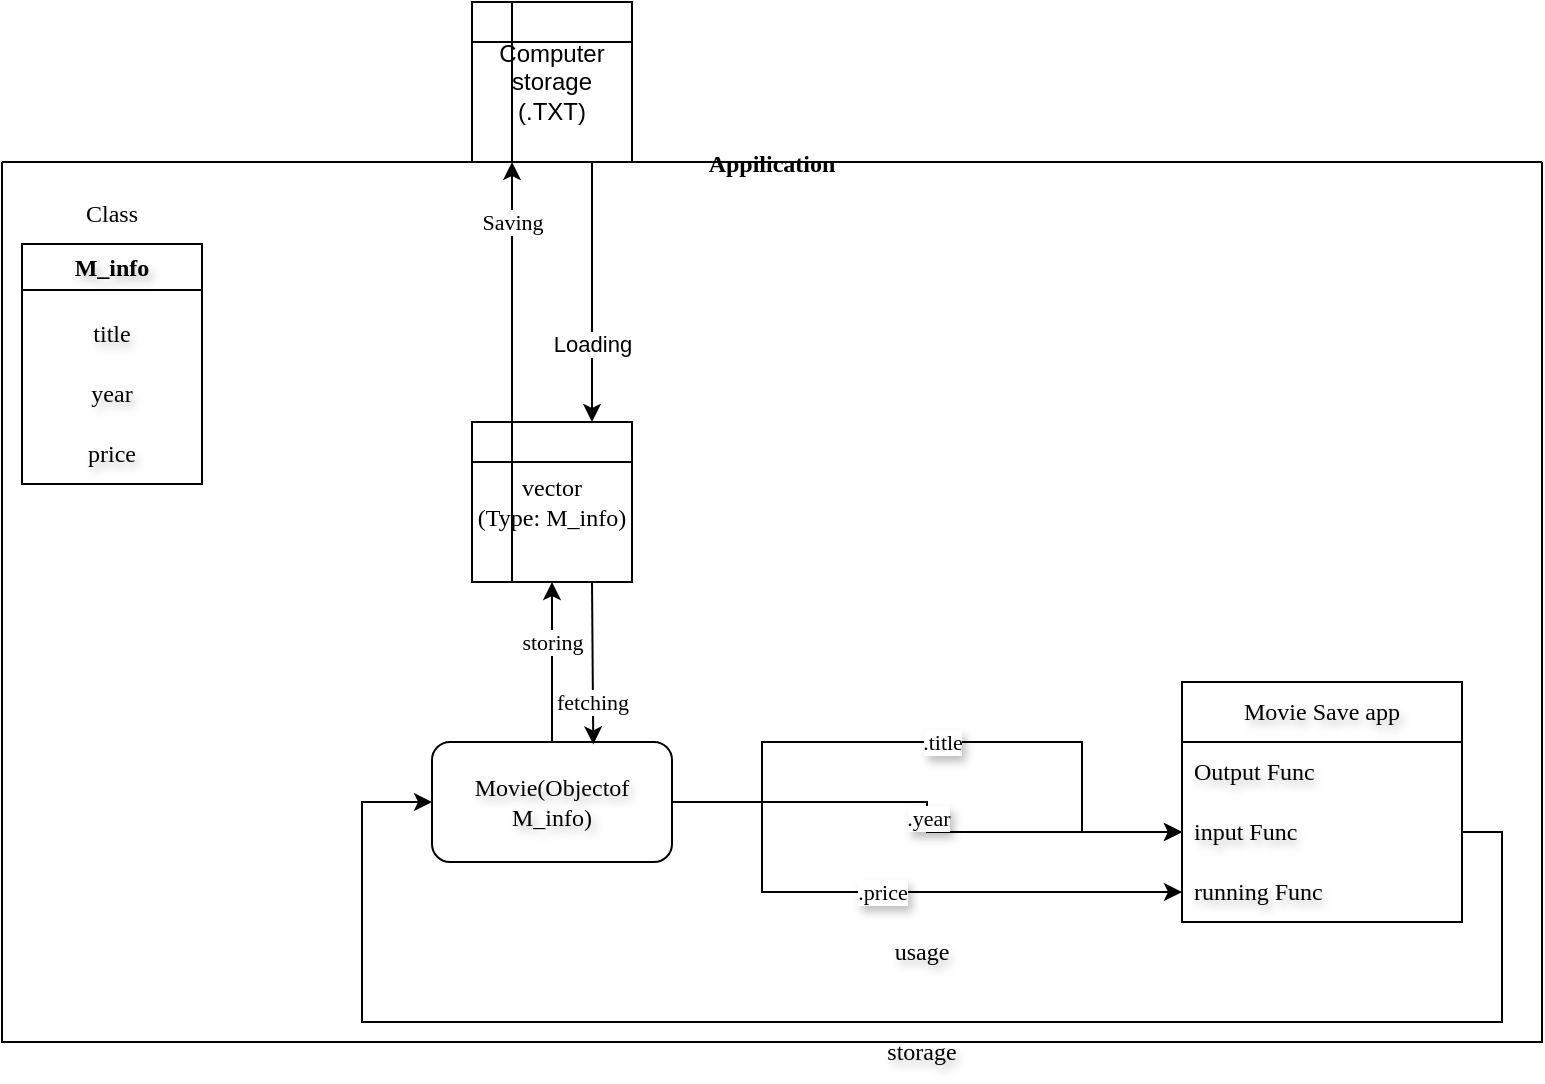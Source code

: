 <mxfile>
    <diagram name="Page-1" id="DwPut0c9DBWOL_JDsGFa">
        <mxGraphModel dx="1726" dy="1592" grid="1" gridSize="10" guides="1" tooltips="1" connect="1" arrows="1" fold="1" page="1" pageScale="1" pageWidth="850" pageHeight="1100" background="light-dark(#ffffff, #ededed)" math="0" shadow="0">
            <root>
                <mxCell id="0"/>
                <mxCell id="1" parent="0"/>
                <mxCell id="sMQkH5oFB8gbC26xZ5uH-1" value="Movie Save app" style="swimlane;fontStyle=0;childLayout=stackLayout;horizontal=1;startSize=30;horizontalStack=0;resizeParent=1;resizeParentMax=0;resizeLast=0;collapsible=1;marginBottom=0;whiteSpace=wrap;html=1;fontFamily=Lucida Console;textShadow=1;" parent="1" vertex="1">
                    <mxGeometry x="120" y="-260" width="140" height="120" as="geometry"/>
                </mxCell>
                <mxCell id="sMQkH5oFB8gbC26xZ5uH-5" value="Output Func" style="text;strokeColor=none;fillColor=none;align=left;verticalAlign=middle;spacingLeft=4;spacingRight=4;overflow=hidden;points=[[0,0.5],[1,0.5]];portConstraint=eastwest;rotatable=0;whiteSpace=wrap;html=1;fontFamily=Lucida Console;textShadow=1;" parent="sMQkH5oFB8gbC26xZ5uH-1" vertex="1">
                    <mxGeometry y="30" width="140" height="30" as="geometry"/>
                </mxCell>
                <mxCell id="sMQkH5oFB8gbC26xZ5uH-3" value="input Func" style="text;strokeColor=none;fillColor=none;align=left;verticalAlign=middle;spacingLeft=4;spacingRight=4;overflow=hidden;points=[[0,0.5],[1,0.5]];portConstraint=eastwest;rotatable=0;whiteSpace=wrap;html=1;fontFamily=Lucida Console;textShadow=1;" parent="sMQkH5oFB8gbC26xZ5uH-1" vertex="1">
                    <mxGeometry y="60" width="140" height="30" as="geometry"/>
                </mxCell>
                <mxCell id="sMQkH5oFB8gbC26xZ5uH-4" value="running Func" style="text;strokeColor=none;fillColor=none;align=left;verticalAlign=middle;spacingLeft=4;spacingRight=4;overflow=hidden;points=[[0,0.5],[1,0.5]];portConstraint=eastwest;rotatable=0;whiteSpace=wrap;html=1;fontFamily=Lucida Console;textShadow=1;" parent="sMQkH5oFB8gbC26xZ5uH-1" vertex="1">
                    <mxGeometry y="90" width="140" height="30" as="geometry"/>
                </mxCell>
                <mxCell id="sMQkH5oFB8gbC26xZ5uH-23" value="usage" style="text;html=1;align=center;verticalAlign=middle;whiteSpace=wrap;rounded=0;fontFamily=Lucida Console;textShadow=1;" parent="1" vertex="1">
                    <mxGeometry x="-40" y="-140" width="60" height="30" as="geometry"/>
                </mxCell>
                <mxCell id="sMQkH5oFB8gbC26xZ5uH-24" style="edgeStyle=orthogonalEdgeStyle;rounded=0;orthogonalLoop=1;jettySize=auto;html=1;exitX=1;exitY=0.5;exitDx=0;exitDy=0;entryX=0;entryY=0.5;entryDx=0;entryDy=0;fontFamily=Lucida Console;textShadow=1;" parent="1" source="sMQkH5oFB8gbC26xZ5uH-3" target="sMQkH5oFB8gbC26xZ5uH-30" edge="1">
                    <mxGeometry relative="1" as="geometry">
                        <mxPoint x="-90" y="-180" as="targetPoint"/>
                        <Array as="points">
                            <mxPoint x="280" y="-185"/>
                            <mxPoint x="280" y="-90"/>
                            <mxPoint x="-290" y="-90"/>
                            <mxPoint x="-290" y="-200"/>
                        </Array>
                    </mxGeometry>
                </mxCell>
                <mxCell id="sMQkH5oFB8gbC26xZ5uH-28" value="storage" style="text;html=1;align=center;verticalAlign=middle;whiteSpace=wrap;rounded=0;fontFamily=Lucida Console;textShadow=1;" parent="1" vertex="1">
                    <mxGeometry x="-40" y="-90" width="60" height="30" as="geometry"/>
                </mxCell>
                <mxCell id="sMQkH5oFB8gbC26xZ5uH-31" value=".title" style="edgeStyle=orthogonalEdgeStyle;rounded=0;orthogonalLoop=1;jettySize=auto;html=1;exitX=1;exitY=0.5;exitDx=0;exitDy=0;entryX=0;entryY=0.5;entryDx=0;entryDy=0;fontFamily=Lucida Console;textShadow=1;" parent="1" source="sMQkH5oFB8gbC26xZ5uH-30" target="sMQkH5oFB8gbC26xZ5uH-3" edge="1">
                    <mxGeometry relative="1" as="geometry">
                        <mxPoint y="-230" as="targetPoint"/>
                        <Array as="points">
                            <mxPoint x="-90" y="-200"/>
                            <mxPoint x="-90" y="-230"/>
                            <mxPoint x="70" y="-230"/>
                            <mxPoint x="70" y="-185"/>
                        </Array>
                    </mxGeometry>
                </mxCell>
                <mxCell id="sMQkH5oFB8gbC26xZ5uH-32" value=".year" style="edgeStyle=orthogonalEdgeStyle;rounded=0;orthogonalLoop=1;jettySize=auto;html=1;exitX=1;exitY=0.5;exitDx=0;exitDy=0;entryX=0;entryY=0.5;entryDx=0;entryDy=0;fontFamily=Lucida Console;textShadow=1;" parent="1" source="sMQkH5oFB8gbC26xZ5uH-30" target="sMQkH5oFB8gbC26xZ5uH-3" edge="1">
                    <mxGeometry relative="1" as="geometry"/>
                </mxCell>
                <mxCell id="sMQkH5oFB8gbC26xZ5uH-33" value=".price" style="edgeStyle=orthogonalEdgeStyle;rounded=0;orthogonalLoop=1;jettySize=auto;html=1;exitX=1;exitY=0.5;exitDx=0;exitDy=0;fontFamily=Lucida Console;textShadow=1;" parent="1" source="sMQkH5oFB8gbC26xZ5uH-30" target="sMQkH5oFB8gbC26xZ5uH-4" edge="1">
                    <mxGeometry relative="1" as="geometry">
                        <Array as="points">
                            <mxPoint x="-90" y="-200"/>
                            <mxPoint x="-90" y="-155"/>
                        </Array>
                    </mxGeometry>
                </mxCell>
                <mxCell id="sMQkH5oFB8gbC26xZ5uH-38" value="storing" style="edgeStyle=orthogonalEdgeStyle;rounded=0;orthogonalLoop=1;jettySize=auto;html=1;exitX=0.5;exitY=0;exitDx=0;exitDy=0;entryX=0.5;entryY=1;entryDx=0;entryDy=0;fontFamily=Lucida Console;" parent="1" source="sMQkH5oFB8gbC26xZ5uH-30" target="sMQkH5oFB8gbC26xZ5uH-37" edge="1">
                    <mxGeometry x="0.25" relative="1" as="geometry">
                        <mxPoint as="offset"/>
                    </mxGeometry>
                </mxCell>
                <mxCell id="sMQkH5oFB8gbC26xZ5uH-30" value="Movie(Objectof M_info&lt;span style=&quot;background-color: transparent; color: light-dark(rgb(0, 0, 0), rgb(255, 255, 255));&quot;&gt;)&lt;/span&gt;" style="rounded=1;whiteSpace=wrap;html=1;fontFamily=Lucida Console;textShadow=1;" parent="1" vertex="1">
                    <mxGeometry x="-255" y="-230" width="120" height="60" as="geometry"/>
                </mxCell>
                <mxCell id="8" value="&lt;font face=&quot;Lucida Console&quot;&gt;Saving&lt;/font&gt;" style="edgeStyle=none;html=1;exitX=0.25;exitY=0;exitDx=0;exitDy=0;entryX=0.25;entryY=1;entryDx=0;entryDy=0;" edge="1" parent="1" source="sMQkH5oFB8gbC26xZ5uH-37" target="7">
                    <mxGeometry x="0.538" relative="1" as="geometry">
                        <mxPoint as="offset"/>
                    </mxGeometry>
                </mxCell>
                <mxCell id="sMQkH5oFB8gbC26xZ5uH-37" value="vector&lt;div&gt;(Type: M_info)&lt;/div&gt;" style="shape=internalStorage;whiteSpace=wrap;html=1;backgroundOutline=1;fontFamily=Lucida Console;" parent="1" vertex="1">
                    <mxGeometry x="-235" y="-390" width="80" height="80" as="geometry"/>
                </mxCell>
                <mxCell id="2" value="" style="group" vertex="1" connectable="0" parent="1">
                    <mxGeometry x="-460" y="-509" width="90" height="150" as="geometry"/>
                </mxCell>
                <mxCell id="sMQkH5oFB8gbC26xZ5uH-8" value="M_info" style="swimlane;whiteSpace=wrap;html=1;fontFamily=Lucida Console;textShadow=1;container=0;" parent="2" vertex="1">
                    <mxGeometry y="30" width="90" height="120" as="geometry"/>
                </mxCell>
                <mxCell id="sMQkH5oFB8gbC26xZ5uH-29" value="Class" style="text;html=1;align=center;verticalAlign=middle;whiteSpace=wrap;rounded=0;fontFamily=Lucida Console;container=0;" parent="2" vertex="1">
                    <mxGeometry x="15" width="60" height="30" as="geometry">
                        <mxRectangle x="-435" y="-510" width="80" height="30" as="alternateBounds"/>
                    </mxGeometry>
                </mxCell>
                <mxCell id="sMQkH5oFB8gbC26xZ5uH-11" value="title" style="text;html=1;align=center;verticalAlign=middle;whiteSpace=wrap;rounded=0;fontFamily=Lucida Console;textShadow=1;" parent="2" vertex="1">
                    <mxGeometry y="60" width="90" height="30" as="geometry"/>
                </mxCell>
                <mxCell id="sMQkH5oFB8gbC26xZ5uH-10" value="year" style="text;html=1;align=center;verticalAlign=middle;whiteSpace=wrap;rounded=0;fontFamily=Lucida Console;textShadow=1;" parent="2" vertex="1">
                    <mxGeometry y="90" width="90" height="30" as="geometry"/>
                </mxCell>
                <mxCell id="sMQkH5oFB8gbC26xZ5uH-13" value="price" style="text;html=1;align=center;verticalAlign=middle;whiteSpace=wrap;rounded=0;fontFamily=Lucida Console;textShadow=1;" parent="2" vertex="1">
                    <mxGeometry y="120" width="90" height="30" as="geometry"/>
                </mxCell>
                <mxCell id="3" value="fetchi&lt;span style=&quot;background-color: light-dark(#ffffff, var(--ge-dark-color, #121212));&quot;&gt;ng&lt;/span&gt;" style="edgeStyle=none;html=1;exitX=0.75;exitY=1;exitDx=0;exitDy=0;entryX=0.672;entryY=0.02;entryDx=0;entryDy=0;entryPerimeter=0;fontFamily=Lucida Console;" edge="1" parent="1" source="sMQkH5oFB8gbC26xZ5uH-37" target="sMQkH5oFB8gbC26xZ5uH-30">
                    <mxGeometry x="0.478" relative="1" as="geometry">
                        <mxPoint as="offset"/>
                    </mxGeometry>
                </mxCell>
                <mxCell id="5" value="Appilication" style="swimlane;startSize=0;fontFamily=Lucida Console;" vertex="1" parent="1">
                    <mxGeometry x="-470" y="-520" width="770" height="440" as="geometry"/>
                </mxCell>
                <mxCell id="9" value="Loading" style="edgeStyle=none;html=1;exitX=0.75;exitY=1;exitDx=0;exitDy=0;entryX=0.75;entryY=0;entryDx=0;entryDy=0;" edge="1" parent="1" source="7" target="sMQkH5oFB8gbC26xZ5uH-37">
                    <mxGeometry x="0.385" relative="1" as="geometry">
                        <mxPoint y="1" as="offset"/>
                    </mxGeometry>
                </mxCell>
                <mxCell id="7" value="Computer storage&lt;div&gt;(.TXT)&lt;/div&gt;" style="shape=internalStorage;whiteSpace=wrap;html=1;backgroundOutline=1;" vertex="1" parent="1">
                    <mxGeometry x="-235" y="-600" width="80" height="80" as="geometry"/>
                </mxCell>
            </root>
        </mxGraphModel>
    </diagram>
</mxfile>
